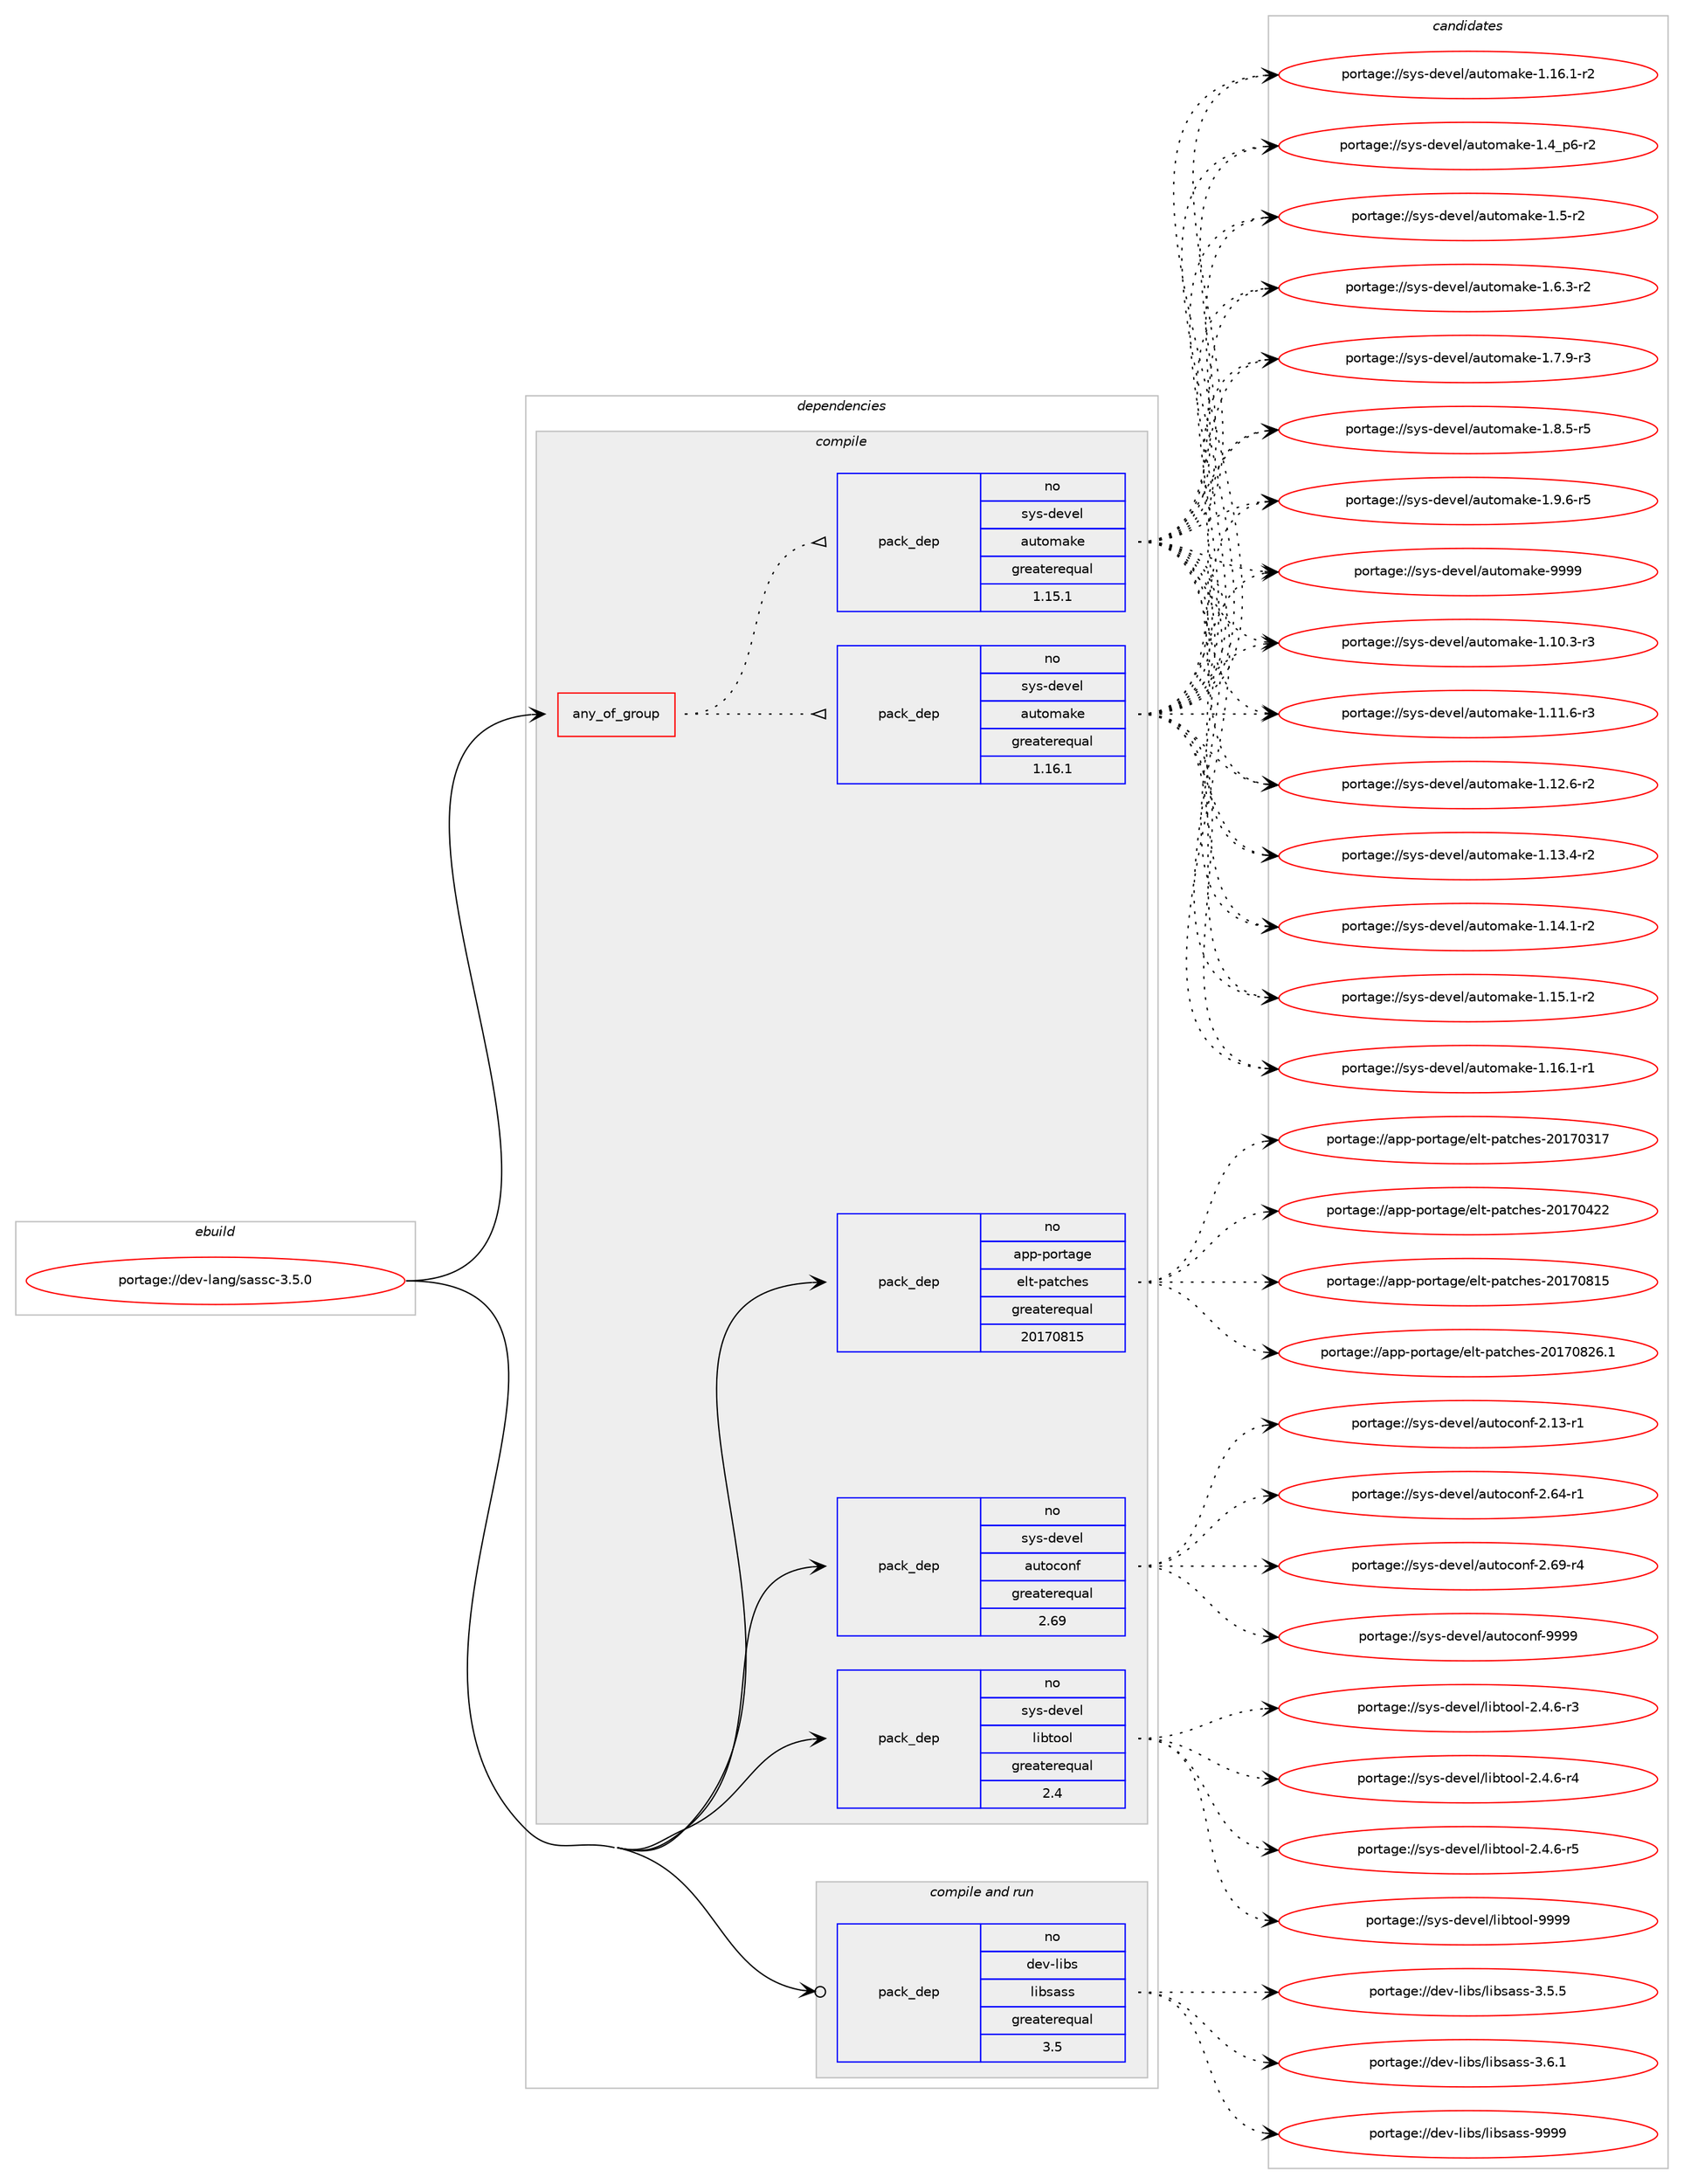 digraph prolog {

# *************
# Graph options
# *************

newrank=true;
concentrate=true;
compound=true;
graph [rankdir=LR,fontname=Helvetica,fontsize=10,ranksep=1.5];#, ranksep=2.5, nodesep=0.2];
edge  [arrowhead=vee];
node  [fontname=Helvetica,fontsize=10];

# **********
# The ebuild
# **********

subgraph cluster_leftcol {
color=gray;
rank=same;
label=<<i>ebuild</i>>;
id [label="portage://dev-lang/sassc-3.5.0", color=red, width=4, href="../dev-lang/sassc-3.5.0.svg"];
}

# ****************
# The dependencies
# ****************

subgraph cluster_midcol {
color=gray;
label=<<i>dependencies</i>>;
subgraph cluster_compile {
fillcolor="#eeeeee";
style=filled;
label=<<i>compile</i>>;
subgraph any2791 {
dependency96580 [label=<<TABLE BORDER="0" CELLBORDER="1" CELLSPACING="0" CELLPADDING="4"><TR><TD CELLPADDING="10">any_of_group</TD></TR></TABLE>>, shape=none, color=red];subgraph pack73606 {
dependency96581 [label=<<TABLE BORDER="0" CELLBORDER="1" CELLSPACING="0" CELLPADDING="4" WIDTH="220"><TR><TD ROWSPAN="6" CELLPADDING="30">pack_dep</TD></TR><TR><TD WIDTH="110">no</TD></TR><TR><TD>sys-devel</TD></TR><TR><TD>automake</TD></TR><TR><TD>greaterequal</TD></TR><TR><TD>1.16.1</TD></TR></TABLE>>, shape=none, color=blue];
}
dependency96580:e -> dependency96581:w [weight=20,style="dotted",arrowhead="oinv"];
subgraph pack73607 {
dependency96582 [label=<<TABLE BORDER="0" CELLBORDER="1" CELLSPACING="0" CELLPADDING="4" WIDTH="220"><TR><TD ROWSPAN="6" CELLPADDING="30">pack_dep</TD></TR><TR><TD WIDTH="110">no</TD></TR><TR><TD>sys-devel</TD></TR><TR><TD>automake</TD></TR><TR><TD>greaterequal</TD></TR><TR><TD>1.15.1</TD></TR></TABLE>>, shape=none, color=blue];
}
dependency96580:e -> dependency96582:w [weight=20,style="dotted",arrowhead="oinv"];
}
id:e -> dependency96580:w [weight=20,style="solid",arrowhead="vee"];
subgraph pack73608 {
dependency96583 [label=<<TABLE BORDER="0" CELLBORDER="1" CELLSPACING="0" CELLPADDING="4" WIDTH="220"><TR><TD ROWSPAN="6" CELLPADDING="30">pack_dep</TD></TR><TR><TD WIDTH="110">no</TD></TR><TR><TD>app-portage</TD></TR><TR><TD>elt-patches</TD></TR><TR><TD>greaterequal</TD></TR><TR><TD>20170815</TD></TR></TABLE>>, shape=none, color=blue];
}
id:e -> dependency96583:w [weight=20,style="solid",arrowhead="vee"];
subgraph pack73609 {
dependency96584 [label=<<TABLE BORDER="0" CELLBORDER="1" CELLSPACING="0" CELLPADDING="4" WIDTH="220"><TR><TD ROWSPAN="6" CELLPADDING="30">pack_dep</TD></TR><TR><TD WIDTH="110">no</TD></TR><TR><TD>sys-devel</TD></TR><TR><TD>autoconf</TD></TR><TR><TD>greaterequal</TD></TR><TR><TD>2.69</TD></TR></TABLE>>, shape=none, color=blue];
}
id:e -> dependency96584:w [weight=20,style="solid",arrowhead="vee"];
subgraph pack73610 {
dependency96585 [label=<<TABLE BORDER="0" CELLBORDER="1" CELLSPACING="0" CELLPADDING="4" WIDTH="220"><TR><TD ROWSPAN="6" CELLPADDING="30">pack_dep</TD></TR><TR><TD WIDTH="110">no</TD></TR><TR><TD>sys-devel</TD></TR><TR><TD>libtool</TD></TR><TR><TD>greaterequal</TD></TR><TR><TD>2.4</TD></TR></TABLE>>, shape=none, color=blue];
}
id:e -> dependency96585:w [weight=20,style="solid",arrowhead="vee"];
}
subgraph cluster_compileandrun {
fillcolor="#eeeeee";
style=filled;
label=<<i>compile and run</i>>;
subgraph pack73611 {
dependency96586 [label=<<TABLE BORDER="0" CELLBORDER="1" CELLSPACING="0" CELLPADDING="4" WIDTH="220"><TR><TD ROWSPAN="6" CELLPADDING="30">pack_dep</TD></TR><TR><TD WIDTH="110">no</TD></TR><TR><TD>dev-libs</TD></TR><TR><TD>libsass</TD></TR><TR><TD>greaterequal</TD></TR><TR><TD>3.5</TD></TR></TABLE>>, shape=none, color=blue];
}
id:e -> dependency96586:w [weight=20,style="solid",arrowhead="odotvee"];
}
subgraph cluster_run {
fillcolor="#eeeeee";
style=filled;
label=<<i>run</i>>;
}
}

# **************
# The candidates
# **************

subgraph cluster_choices {
rank=same;
color=gray;
label=<<i>candidates</i>>;

subgraph choice73606 {
color=black;
nodesep=1;
choiceportage11512111545100101118101108479711711611110997107101454946494846514511451 [label="portage://sys-devel/automake-1.10.3-r3", color=red, width=4,href="../sys-devel/automake-1.10.3-r3.svg"];
choiceportage11512111545100101118101108479711711611110997107101454946494946544511451 [label="portage://sys-devel/automake-1.11.6-r3", color=red, width=4,href="../sys-devel/automake-1.11.6-r3.svg"];
choiceportage11512111545100101118101108479711711611110997107101454946495046544511450 [label="portage://sys-devel/automake-1.12.6-r2", color=red, width=4,href="../sys-devel/automake-1.12.6-r2.svg"];
choiceportage11512111545100101118101108479711711611110997107101454946495146524511450 [label="portage://sys-devel/automake-1.13.4-r2", color=red, width=4,href="../sys-devel/automake-1.13.4-r2.svg"];
choiceportage11512111545100101118101108479711711611110997107101454946495246494511450 [label="portage://sys-devel/automake-1.14.1-r2", color=red, width=4,href="../sys-devel/automake-1.14.1-r2.svg"];
choiceportage11512111545100101118101108479711711611110997107101454946495346494511450 [label="portage://sys-devel/automake-1.15.1-r2", color=red, width=4,href="../sys-devel/automake-1.15.1-r2.svg"];
choiceportage11512111545100101118101108479711711611110997107101454946495446494511449 [label="portage://sys-devel/automake-1.16.1-r1", color=red, width=4,href="../sys-devel/automake-1.16.1-r1.svg"];
choiceportage11512111545100101118101108479711711611110997107101454946495446494511450 [label="portage://sys-devel/automake-1.16.1-r2", color=red, width=4,href="../sys-devel/automake-1.16.1-r2.svg"];
choiceportage115121115451001011181011084797117116111109971071014549465295112544511450 [label="portage://sys-devel/automake-1.4_p6-r2", color=red, width=4,href="../sys-devel/automake-1.4_p6-r2.svg"];
choiceportage11512111545100101118101108479711711611110997107101454946534511450 [label="portage://sys-devel/automake-1.5-r2", color=red, width=4,href="../sys-devel/automake-1.5-r2.svg"];
choiceportage115121115451001011181011084797117116111109971071014549465446514511450 [label="portage://sys-devel/automake-1.6.3-r2", color=red, width=4,href="../sys-devel/automake-1.6.3-r2.svg"];
choiceportage115121115451001011181011084797117116111109971071014549465546574511451 [label="portage://sys-devel/automake-1.7.9-r3", color=red, width=4,href="../sys-devel/automake-1.7.9-r3.svg"];
choiceportage115121115451001011181011084797117116111109971071014549465646534511453 [label="portage://sys-devel/automake-1.8.5-r5", color=red, width=4,href="../sys-devel/automake-1.8.5-r5.svg"];
choiceportage115121115451001011181011084797117116111109971071014549465746544511453 [label="portage://sys-devel/automake-1.9.6-r5", color=red, width=4,href="../sys-devel/automake-1.9.6-r5.svg"];
choiceportage115121115451001011181011084797117116111109971071014557575757 [label="portage://sys-devel/automake-9999", color=red, width=4,href="../sys-devel/automake-9999.svg"];
dependency96581:e -> choiceportage11512111545100101118101108479711711611110997107101454946494846514511451:w [style=dotted,weight="100"];
dependency96581:e -> choiceportage11512111545100101118101108479711711611110997107101454946494946544511451:w [style=dotted,weight="100"];
dependency96581:e -> choiceportage11512111545100101118101108479711711611110997107101454946495046544511450:w [style=dotted,weight="100"];
dependency96581:e -> choiceportage11512111545100101118101108479711711611110997107101454946495146524511450:w [style=dotted,weight="100"];
dependency96581:e -> choiceportage11512111545100101118101108479711711611110997107101454946495246494511450:w [style=dotted,weight="100"];
dependency96581:e -> choiceportage11512111545100101118101108479711711611110997107101454946495346494511450:w [style=dotted,weight="100"];
dependency96581:e -> choiceportage11512111545100101118101108479711711611110997107101454946495446494511449:w [style=dotted,weight="100"];
dependency96581:e -> choiceportage11512111545100101118101108479711711611110997107101454946495446494511450:w [style=dotted,weight="100"];
dependency96581:e -> choiceportage115121115451001011181011084797117116111109971071014549465295112544511450:w [style=dotted,weight="100"];
dependency96581:e -> choiceportage11512111545100101118101108479711711611110997107101454946534511450:w [style=dotted,weight="100"];
dependency96581:e -> choiceportage115121115451001011181011084797117116111109971071014549465446514511450:w [style=dotted,weight="100"];
dependency96581:e -> choiceportage115121115451001011181011084797117116111109971071014549465546574511451:w [style=dotted,weight="100"];
dependency96581:e -> choiceportage115121115451001011181011084797117116111109971071014549465646534511453:w [style=dotted,weight="100"];
dependency96581:e -> choiceportage115121115451001011181011084797117116111109971071014549465746544511453:w [style=dotted,weight="100"];
dependency96581:e -> choiceportage115121115451001011181011084797117116111109971071014557575757:w [style=dotted,weight="100"];
}
subgraph choice73607 {
color=black;
nodesep=1;
choiceportage11512111545100101118101108479711711611110997107101454946494846514511451 [label="portage://sys-devel/automake-1.10.3-r3", color=red, width=4,href="../sys-devel/automake-1.10.3-r3.svg"];
choiceportage11512111545100101118101108479711711611110997107101454946494946544511451 [label="portage://sys-devel/automake-1.11.6-r3", color=red, width=4,href="../sys-devel/automake-1.11.6-r3.svg"];
choiceportage11512111545100101118101108479711711611110997107101454946495046544511450 [label="portage://sys-devel/automake-1.12.6-r2", color=red, width=4,href="../sys-devel/automake-1.12.6-r2.svg"];
choiceportage11512111545100101118101108479711711611110997107101454946495146524511450 [label="portage://sys-devel/automake-1.13.4-r2", color=red, width=4,href="../sys-devel/automake-1.13.4-r2.svg"];
choiceportage11512111545100101118101108479711711611110997107101454946495246494511450 [label="portage://sys-devel/automake-1.14.1-r2", color=red, width=4,href="../sys-devel/automake-1.14.1-r2.svg"];
choiceportage11512111545100101118101108479711711611110997107101454946495346494511450 [label="portage://sys-devel/automake-1.15.1-r2", color=red, width=4,href="../sys-devel/automake-1.15.1-r2.svg"];
choiceportage11512111545100101118101108479711711611110997107101454946495446494511449 [label="portage://sys-devel/automake-1.16.1-r1", color=red, width=4,href="../sys-devel/automake-1.16.1-r1.svg"];
choiceportage11512111545100101118101108479711711611110997107101454946495446494511450 [label="portage://sys-devel/automake-1.16.1-r2", color=red, width=4,href="../sys-devel/automake-1.16.1-r2.svg"];
choiceportage115121115451001011181011084797117116111109971071014549465295112544511450 [label="portage://sys-devel/automake-1.4_p6-r2", color=red, width=4,href="../sys-devel/automake-1.4_p6-r2.svg"];
choiceportage11512111545100101118101108479711711611110997107101454946534511450 [label="portage://sys-devel/automake-1.5-r2", color=red, width=4,href="../sys-devel/automake-1.5-r2.svg"];
choiceportage115121115451001011181011084797117116111109971071014549465446514511450 [label="portage://sys-devel/automake-1.6.3-r2", color=red, width=4,href="../sys-devel/automake-1.6.3-r2.svg"];
choiceportage115121115451001011181011084797117116111109971071014549465546574511451 [label="portage://sys-devel/automake-1.7.9-r3", color=red, width=4,href="../sys-devel/automake-1.7.9-r3.svg"];
choiceportage115121115451001011181011084797117116111109971071014549465646534511453 [label="portage://sys-devel/automake-1.8.5-r5", color=red, width=4,href="../sys-devel/automake-1.8.5-r5.svg"];
choiceportage115121115451001011181011084797117116111109971071014549465746544511453 [label="portage://sys-devel/automake-1.9.6-r5", color=red, width=4,href="../sys-devel/automake-1.9.6-r5.svg"];
choiceportage115121115451001011181011084797117116111109971071014557575757 [label="portage://sys-devel/automake-9999", color=red, width=4,href="../sys-devel/automake-9999.svg"];
dependency96582:e -> choiceportage11512111545100101118101108479711711611110997107101454946494846514511451:w [style=dotted,weight="100"];
dependency96582:e -> choiceportage11512111545100101118101108479711711611110997107101454946494946544511451:w [style=dotted,weight="100"];
dependency96582:e -> choiceportage11512111545100101118101108479711711611110997107101454946495046544511450:w [style=dotted,weight="100"];
dependency96582:e -> choiceportage11512111545100101118101108479711711611110997107101454946495146524511450:w [style=dotted,weight="100"];
dependency96582:e -> choiceportage11512111545100101118101108479711711611110997107101454946495246494511450:w [style=dotted,weight="100"];
dependency96582:e -> choiceportage11512111545100101118101108479711711611110997107101454946495346494511450:w [style=dotted,weight="100"];
dependency96582:e -> choiceportage11512111545100101118101108479711711611110997107101454946495446494511449:w [style=dotted,weight="100"];
dependency96582:e -> choiceportage11512111545100101118101108479711711611110997107101454946495446494511450:w [style=dotted,weight="100"];
dependency96582:e -> choiceportage115121115451001011181011084797117116111109971071014549465295112544511450:w [style=dotted,weight="100"];
dependency96582:e -> choiceportage11512111545100101118101108479711711611110997107101454946534511450:w [style=dotted,weight="100"];
dependency96582:e -> choiceportage115121115451001011181011084797117116111109971071014549465446514511450:w [style=dotted,weight="100"];
dependency96582:e -> choiceportage115121115451001011181011084797117116111109971071014549465546574511451:w [style=dotted,weight="100"];
dependency96582:e -> choiceportage115121115451001011181011084797117116111109971071014549465646534511453:w [style=dotted,weight="100"];
dependency96582:e -> choiceportage115121115451001011181011084797117116111109971071014549465746544511453:w [style=dotted,weight="100"];
dependency96582:e -> choiceportage115121115451001011181011084797117116111109971071014557575757:w [style=dotted,weight="100"];
}
subgraph choice73608 {
color=black;
nodesep=1;
choiceportage97112112451121111141169710310147101108116451129711699104101115455048495548514955 [label="portage://app-portage/elt-patches-20170317", color=red, width=4,href="../app-portage/elt-patches-20170317.svg"];
choiceportage97112112451121111141169710310147101108116451129711699104101115455048495548525050 [label="portage://app-portage/elt-patches-20170422", color=red, width=4,href="../app-portage/elt-patches-20170422.svg"];
choiceportage97112112451121111141169710310147101108116451129711699104101115455048495548564953 [label="portage://app-portage/elt-patches-20170815", color=red, width=4,href="../app-portage/elt-patches-20170815.svg"];
choiceportage971121124511211111411697103101471011081164511297116991041011154550484955485650544649 [label="portage://app-portage/elt-patches-20170826.1", color=red, width=4,href="../app-portage/elt-patches-20170826.1.svg"];
dependency96583:e -> choiceportage97112112451121111141169710310147101108116451129711699104101115455048495548514955:w [style=dotted,weight="100"];
dependency96583:e -> choiceportage97112112451121111141169710310147101108116451129711699104101115455048495548525050:w [style=dotted,weight="100"];
dependency96583:e -> choiceportage97112112451121111141169710310147101108116451129711699104101115455048495548564953:w [style=dotted,weight="100"];
dependency96583:e -> choiceportage971121124511211111411697103101471011081164511297116991041011154550484955485650544649:w [style=dotted,weight="100"];
}
subgraph choice73609 {
color=black;
nodesep=1;
choiceportage1151211154510010111810110847971171161119911111010245504649514511449 [label="portage://sys-devel/autoconf-2.13-r1", color=red, width=4,href="../sys-devel/autoconf-2.13-r1.svg"];
choiceportage1151211154510010111810110847971171161119911111010245504654524511449 [label="portage://sys-devel/autoconf-2.64-r1", color=red, width=4,href="../sys-devel/autoconf-2.64-r1.svg"];
choiceportage1151211154510010111810110847971171161119911111010245504654574511452 [label="portage://sys-devel/autoconf-2.69-r4", color=red, width=4,href="../sys-devel/autoconf-2.69-r4.svg"];
choiceportage115121115451001011181011084797117116111991111101024557575757 [label="portage://sys-devel/autoconf-9999", color=red, width=4,href="../sys-devel/autoconf-9999.svg"];
dependency96584:e -> choiceportage1151211154510010111810110847971171161119911111010245504649514511449:w [style=dotted,weight="100"];
dependency96584:e -> choiceportage1151211154510010111810110847971171161119911111010245504654524511449:w [style=dotted,weight="100"];
dependency96584:e -> choiceportage1151211154510010111810110847971171161119911111010245504654574511452:w [style=dotted,weight="100"];
dependency96584:e -> choiceportage115121115451001011181011084797117116111991111101024557575757:w [style=dotted,weight="100"];
}
subgraph choice73610 {
color=black;
nodesep=1;
choiceportage1151211154510010111810110847108105981161111111084550465246544511451 [label="portage://sys-devel/libtool-2.4.6-r3", color=red, width=4,href="../sys-devel/libtool-2.4.6-r3.svg"];
choiceportage1151211154510010111810110847108105981161111111084550465246544511452 [label="portage://sys-devel/libtool-2.4.6-r4", color=red, width=4,href="../sys-devel/libtool-2.4.6-r4.svg"];
choiceportage1151211154510010111810110847108105981161111111084550465246544511453 [label="portage://sys-devel/libtool-2.4.6-r5", color=red, width=4,href="../sys-devel/libtool-2.4.6-r5.svg"];
choiceportage1151211154510010111810110847108105981161111111084557575757 [label="portage://sys-devel/libtool-9999", color=red, width=4,href="../sys-devel/libtool-9999.svg"];
dependency96585:e -> choiceportage1151211154510010111810110847108105981161111111084550465246544511451:w [style=dotted,weight="100"];
dependency96585:e -> choiceportage1151211154510010111810110847108105981161111111084550465246544511452:w [style=dotted,weight="100"];
dependency96585:e -> choiceportage1151211154510010111810110847108105981161111111084550465246544511453:w [style=dotted,weight="100"];
dependency96585:e -> choiceportage1151211154510010111810110847108105981161111111084557575757:w [style=dotted,weight="100"];
}
subgraph choice73611 {
color=black;
nodesep=1;
choiceportage1001011184510810598115471081059811597115115455146534653 [label="portage://dev-libs/libsass-3.5.5", color=red, width=4,href="../dev-libs/libsass-3.5.5.svg"];
choiceportage1001011184510810598115471081059811597115115455146544649 [label="portage://dev-libs/libsass-3.6.1", color=red, width=4,href="../dev-libs/libsass-3.6.1.svg"];
choiceportage10010111845108105981154710810598115971151154557575757 [label="portage://dev-libs/libsass-9999", color=red, width=4,href="../dev-libs/libsass-9999.svg"];
dependency96586:e -> choiceportage1001011184510810598115471081059811597115115455146534653:w [style=dotted,weight="100"];
dependency96586:e -> choiceportage1001011184510810598115471081059811597115115455146544649:w [style=dotted,weight="100"];
dependency96586:e -> choiceportage10010111845108105981154710810598115971151154557575757:w [style=dotted,weight="100"];
}
}

}
